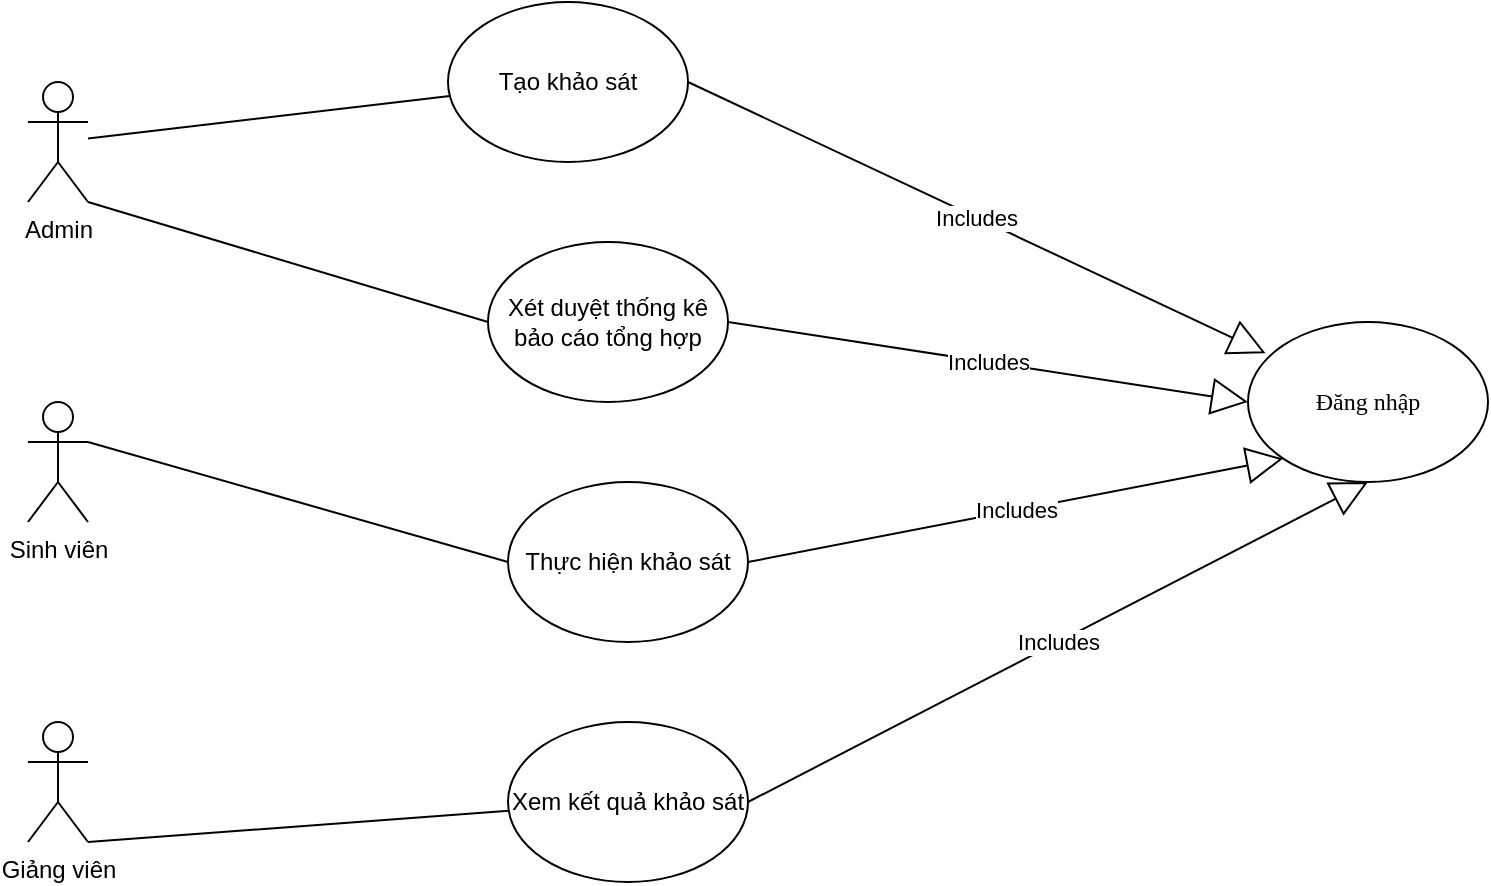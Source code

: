 <mxfile version="21.7.5" type="github">
  <diagram name="Page-1" id="ibPHxCdAj0cr2RXNomN6">
    <mxGraphModel dx="1002" dy="535" grid="0" gridSize="10" guides="1" tooltips="1" connect="1" arrows="1" fold="1" page="1" pageScale="1" pageWidth="850" pageHeight="1100" math="0" shadow="0">
      <root>
        <mxCell id="0" />
        <mxCell id="1" parent="0" />
        <mxCell id="e1wmPKHRekjsAvSdYV5s-4" value="Sinh viên&lt;br&gt;" style="shape=umlActor;verticalLabelPosition=bottom;verticalAlign=top;html=1;outlineConnect=0;" vertex="1" parent="1">
          <mxGeometry x="80" y="240" width="30" height="60" as="geometry" />
        </mxCell>
        <mxCell id="e1wmPKHRekjsAvSdYV5s-6" value="Giảng viên" style="shape=umlActor;verticalLabelPosition=bottom;verticalAlign=top;html=1;outlineConnect=0;" vertex="1" parent="1">
          <mxGeometry x="80" y="400" width="30" height="60" as="geometry" />
        </mxCell>
        <mxCell id="e1wmPKHRekjsAvSdYV5s-7" value="Admin&lt;br&gt;" style="shape=umlActor;verticalLabelPosition=bottom;verticalAlign=top;html=1;outlineConnect=0;" vertex="1" parent="1">
          <mxGeometry x="80" y="80" width="30" height="60" as="geometry" />
        </mxCell>
        <mxCell id="e1wmPKHRekjsAvSdYV5s-8" value="&lt;p class=&quot;MsoNormal&quot;&gt;&lt;span style=&quot;mso-spacerun:&#39;yes&#39;;font-family:&#39;Times New Roman&#39;;mso-fareast-font-family:等线;&#xa;font-size:13.0pt;&quot;&gt;Đăng nhập&lt;/span&gt;&lt;span style=&quot;mso-spacerun:&#39;yes&#39;;font-family:&#39;Times New Roman&#39;;mso-fareast-font-family:等线;&#xa;font-size:13.0pt;&quot;&gt;&lt;/span&gt;&lt;/p&gt;" style="ellipse;whiteSpace=wrap;html=1;" vertex="1" parent="1">
          <mxGeometry x="690" y="200" width="120" height="80" as="geometry" />
        </mxCell>
        <mxCell id="e1wmPKHRekjsAvSdYV5s-9" value="Tạo khảo sát" style="ellipse;whiteSpace=wrap;html=1;" vertex="1" parent="1">
          <mxGeometry x="290" y="40" width="120" height="80" as="geometry" />
        </mxCell>
        <mxCell id="e1wmPKHRekjsAvSdYV5s-10" value="Thực hiện khảo sát" style="ellipse;whiteSpace=wrap;html=1;" vertex="1" parent="1">
          <mxGeometry x="320" y="280" width="120" height="80" as="geometry" />
        </mxCell>
        <mxCell id="e1wmPKHRekjsAvSdYV5s-11" value="Xem kết quả khảo sát" style="ellipse;whiteSpace=wrap;html=1;" vertex="1" parent="1">
          <mxGeometry x="320" y="400" width="120" height="80" as="geometry" />
        </mxCell>
        <mxCell id="e1wmPKHRekjsAvSdYV5s-12" value="Xét duyệt thống kê bảo cáo tổng hợp" style="ellipse;whiteSpace=wrap;html=1;" vertex="1" parent="1">
          <mxGeometry x="310" y="160" width="120" height="80" as="geometry" />
        </mxCell>
        <mxCell id="e1wmPKHRekjsAvSdYV5s-14" value="" style="endArrow=none;html=1;rounded=0;" edge="1" parent="1" source="e1wmPKHRekjsAvSdYV5s-7" target="e1wmPKHRekjsAvSdYV5s-9">
          <mxGeometry width="50" height="50" relative="1" as="geometry">
            <mxPoint x="400" y="300" as="sourcePoint" />
            <mxPoint x="450" y="250" as="targetPoint" />
          </mxGeometry>
        </mxCell>
        <mxCell id="e1wmPKHRekjsAvSdYV5s-15" value="Includes" style="endArrow=block;endSize=16;endFill=0;html=1;rounded=0;entryX=0;entryY=0.5;entryDx=0;entryDy=0;exitX=1;exitY=0.5;exitDx=0;exitDy=0;" edge="1" parent="1" source="e1wmPKHRekjsAvSdYV5s-12" target="e1wmPKHRekjsAvSdYV5s-8">
          <mxGeometry width="160" relative="1" as="geometry">
            <mxPoint x="320.001" y="185.458" as="sourcePoint" />
            <mxPoint x="632.37" y="294.55" as="targetPoint" />
          </mxGeometry>
        </mxCell>
        <mxCell id="e1wmPKHRekjsAvSdYV5s-16" value="Includes" style="endArrow=block;endSize=16;endFill=0;html=1;rounded=0;entryX=0;entryY=1;entryDx=0;entryDy=0;exitX=1;exitY=0.5;exitDx=0;exitDy=0;" edge="1" parent="1" source="e1wmPKHRekjsAvSdYV5s-10" target="e1wmPKHRekjsAvSdYV5s-8">
          <mxGeometry width="160" relative="1" as="geometry">
            <mxPoint x="400" y="160" as="sourcePoint" />
            <mxPoint x="713" y="269" as="targetPoint" />
          </mxGeometry>
        </mxCell>
        <mxCell id="e1wmPKHRekjsAvSdYV5s-17" value="Includes" style="endArrow=block;endSize=16;endFill=0;html=1;rounded=0;entryX=0.5;entryY=1;entryDx=0;entryDy=0;exitX=1;exitY=0.5;exitDx=0;exitDy=0;" edge="1" parent="1" source="e1wmPKHRekjsAvSdYV5s-11" target="e1wmPKHRekjsAvSdYV5s-8">
          <mxGeometry width="160" relative="1" as="geometry">
            <mxPoint x="410" y="160" as="sourcePoint" />
            <mxPoint x="723" y="269" as="targetPoint" />
          </mxGeometry>
        </mxCell>
        <mxCell id="e1wmPKHRekjsAvSdYV5s-18" value="Includes" style="endArrow=block;endSize=16;endFill=0;html=1;rounded=0;entryX=0.073;entryY=0.195;entryDx=0;entryDy=0;entryPerimeter=0;exitX=1;exitY=0.5;exitDx=0;exitDy=0;" edge="1" parent="1" source="e1wmPKHRekjsAvSdYV5s-9" target="e1wmPKHRekjsAvSdYV5s-8">
          <mxGeometry width="160" relative="1" as="geometry">
            <mxPoint x="400" y="110" as="sourcePoint" />
            <mxPoint x="713" y="219" as="targetPoint" />
          </mxGeometry>
        </mxCell>
        <mxCell id="e1wmPKHRekjsAvSdYV5s-20" value="" style="endArrow=none;html=1;rounded=0;exitX=1;exitY=1;exitDx=0;exitDy=0;exitPerimeter=0;" edge="1" parent="1" source="e1wmPKHRekjsAvSdYV5s-6" target="e1wmPKHRekjsAvSdYV5s-11">
          <mxGeometry width="50" height="50" relative="1" as="geometry">
            <mxPoint x="400" y="300" as="sourcePoint" />
            <mxPoint x="450" y="250" as="targetPoint" />
          </mxGeometry>
        </mxCell>
        <mxCell id="e1wmPKHRekjsAvSdYV5s-22" value="" style="endArrow=none;html=1;rounded=0;exitX=0;exitY=0.5;exitDx=0;exitDy=0;entryX=1;entryY=0.333;entryDx=0;entryDy=0;entryPerimeter=0;" edge="1" parent="1" source="e1wmPKHRekjsAvSdYV5s-10" target="e1wmPKHRekjsAvSdYV5s-4">
          <mxGeometry width="50" height="50" relative="1" as="geometry">
            <mxPoint x="400" y="300" as="sourcePoint" />
            <mxPoint x="450" y="250" as="targetPoint" />
          </mxGeometry>
        </mxCell>
        <mxCell id="e1wmPKHRekjsAvSdYV5s-23" value="" style="endArrow=none;html=1;rounded=0;exitX=0;exitY=0.5;exitDx=0;exitDy=0;entryX=1;entryY=1;entryDx=0;entryDy=0;entryPerimeter=0;" edge="1" parent="1" source="e1wmPKHRekjsAvSdYV5s-12" target="e1wmPKHRekjsAvSdYV5s-7">
          <mxGeometry width="50" height="50" relative="1" as="geometry">
            <mxPoint x="400" y="300" as="sourcePoint" />
            <mxPoint x="450" y="250" as="targetPoint" />
          </mxGeometry>
        </mxCell>
      </root>
    </mxGraphModel>
  </diagram>
</mxfile>
